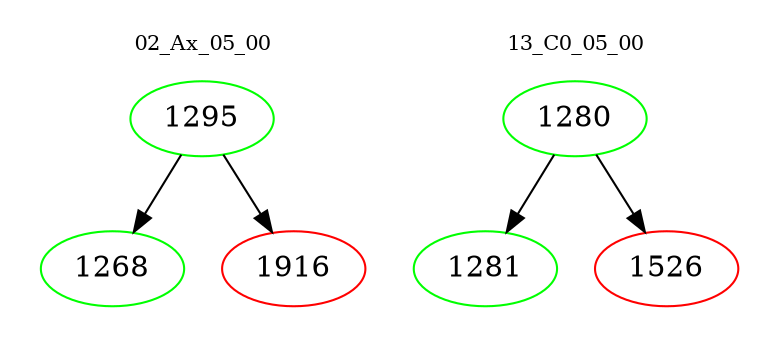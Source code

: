 digraph{
subgraph cluster_0 {
color = white
label = "02_Ax_05_00";
fontsize=10;
T0_1295 [label="1295", color="green"]
T0_1295 -> T0_1268 [color="black"]
T0_1268 [label="1268", color="green"]
T0_1295 -> T0_1916 [color="black"]
T0_1916 [label="1916", color="red"]
}
subgraph cluster_1 {
color = white
label = "13_C0_05_00";
fontsize=10;
T1_1280 [label="1280", color="green"]
T1_1280 -> T1_1281 [color="black"]
T1_1281 [label="1281", color="green"]
T1_1280 -> T1_1526 [color="black"]
T1_1526 [label="1526", color="red"]
}
}
